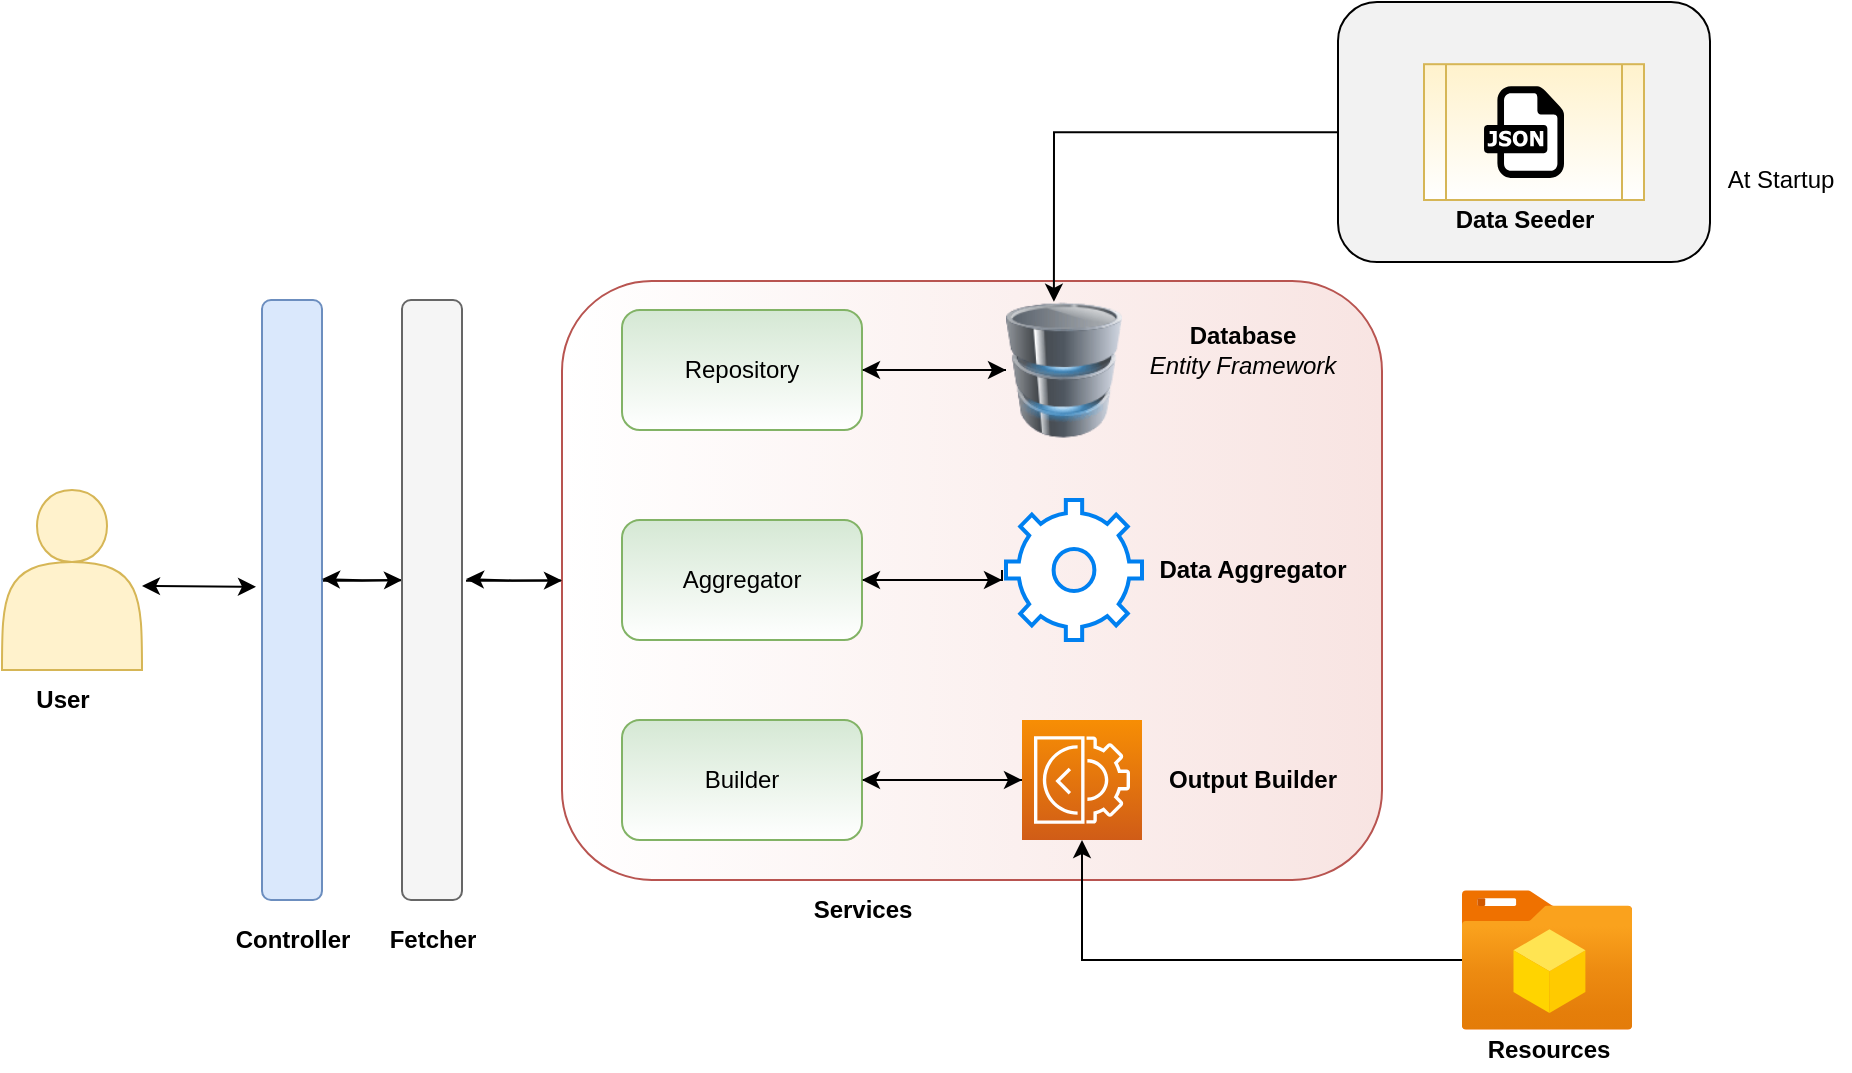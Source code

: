<mxfile version="17.2.4" type="device"><diagram id="fezrlz0qLjj85eXfBrFT" name="Page-1"><mxGraphModel dx="946" dy="549" grid="1" gridSize="10" guides="1" tooltips="1" connect="1" arrows="1" fold="1" page="1" pageScale="1" pageWidth="690" pageHeight="980" math="0" shadow="0"><root><mxCell id="0"/><mxCell id="1" parent="0"/><mxCell id="mIjA63QOjzLiXyLM2EvX-54" style="edgeStyle=orthogonalEdgeStyle;rounded=0;orthogonalLoop=1;jettySize=auto;html=1;entryX=1.067;entryY=0.465;entryDx=0;entryDy=0;entryPerimeter=0;" edge="1" parent="1" source="mIjA63QOjzLiXyLM2EvX-44" target="mIjA63QOjzLiXyLM2EvX-7"><mxGeometry relative="1" as="geometry"/></mxCell><mxCell id="mIjA63QOjzLiXyLM2EvX-44" value="" style="rounded=1;whiteSpace=wrap;html=1;fillColor=#F8E4E2;strokeColor=#b85450;gradientDirection=west;gradientColor=#ffffff;" vertex="1" parent="1"><mxGeometry x="320" y="150.53" width="410" height="299.47" as="geometry"/></mxCell><mxCell id="mIjA63QOjzLiXyLM2EvX-30" style="edgeStyle=orthogonalEdgeStyle;rounded=0;orthogonalLoop=1;jettySize=auto;html=1;entryX=0.413;entryY=0.013;entryDx=0;entryDy=0;entryPerimeter=0;" edge="1" parent="1" source="mIjA63QOjzLiXyLM2EvX-28" target="mIjA63QOjzLiXyLM2EvX-17"><mxGeometry relative="1" as="geometry"/></mxCell><mxCell id="mIjA63QOjzLiXyLM2EvX-28" value="" style="rounded=1;whiteSpace=wrap;html=1;fillColor=#F2F2F2;strokeColor=#000000;" vertex="1" parent="1"><mxGeometry x="708" y="11.05" width="186" height="130" as="geometry"/></mxCell><mxCell id="mIjA63QOjzLiXyLM2EvX-24" value="" style="shape=process;whiteSpace=wrap;html=1;backgroundOutline=1;fillColor=#fff2cc;strokeColor=#d6b656;gradientColor=#ffffff;" vertex="1" parent="1"><mxGeometry x="751" y="42.1" width="110" height="67.9" as="geometry"/></mxCell><mxCell id="mIjA63QOjzLiXyLM2EvX-5" value="" style="shape=actor;whiteSpace=wrap;html=1;fillColor=#fff2cc;strokeColor=#d6b656;" vertex="1" parent="1"><mxGeometry x="40" y="255" width="70" height="90" as="geometry"/></mxCell><mxCell id="mIjA63QOjzLiXyLM2EvX-51" style="edgeStyle=orthogonalEdgeStyle;rounded=0;orthogonalLoop=1;jettySize=auto;html=1;exitX=0.967;exitY=0.468;exitDx=0;exitDy=0;exitPerimeter=0;" edge="1" parent="1" source="mIjA63QOjzLiXyLM2EvX-6"><mxGeometry relative="1" as="geometry"><mxPoint x="240" y="300" as="targetPoint"/></mxGeometry></mxCell><mxCell id="mIjA63QOjzLiXyLM2EvX-6" value="" style="rounded=1;whiteSpace=wrap;html=1;fillColor=#dae8fc;strokeColor=#6c8ebf;" vertex="1" parent="1"><mxGeometry x="170" y="160" width="30" height="300" as="geometry"/></mxCell><mxCell id="mIjA63QOjzLiXyLM2EvX-52" style="edgeStyle=orthogonalEdgeStyle;rounded=0;orthogonalLoop=1;jettySize=auto;html=1;entryX=0;entryY=0.5;entryDx=0;entryDy=0;exitX=1.067;exitY=0.468;exitDx=0;exitDy=0;exitPerimeter=0;" edge="1" parent="1" source="mIjA63QOjzLiXyLM2EvX-7" target="mIjA63QOjzLiXyLM2EvX-44"><mxGeometry relative="1" as="geometry"/></mxCell><mxCell id="mIjA63QOjzLiXyLM2EvX-55" style="edgeStyle=orthogonalEdgeStyle;rounded=0;orthogonalLoop=1;jettySize=auto;html=1;entryX=1;entryY=0.465;entryDx=0;entryDy=0;exitX=0;exitY=0.467;exitDx=0;exitDy=0;exitPerimeter=0;entryPerimeter=0;" edge="1" parent="1" source="mIjA63QOjzLiXyLM2EvX-7" target="mIjA63QOjzLiXyLM2EvX-6"><mxGeometry relative="1" as="geometry"/></mxCell><mxCell id="mIjA63QOjzLiXyLM2EvX-7" value="" style="rounded=1;whiteSpace=wrap;html=1;fillColor=#f5f5f5;strokeColor=#666666;fontColor=#333333;" vertex="1" parent="1"><mxGeometry x="240" y="160" width="30" height="300" as="geometry"/></mxCell><mxCell id="mIjA63QOjzLiXyLM2EvX-36" style="edgeStyle=orthogonalEdgeStyle;rounded=0;orthogonalLoop=1;jettySize=auto;html=1;entryX=0;entryY=0.5;entryDx=0;entryDy=0;" edge="1" parent="1" source="mIjA63QOjzLiXyLM2EvX-8" target="mIjA63QOjzLiXyLM2EvX-17"><mxGeometry relative="1" as="geometry"/></mxCell><mxCell id="mIjA63QOjzLiXyLM2EvX-8" value="Repository" style="rounded=1;whiteSpace=wrap;html=1;fillColor=#d5e8d4;strokeColor=#82b366;gradientColor=#ffffff;" vertex="1" parent="1"><mxGeometry x="350" y="165" width="120" height="60" as="geometry"/></mxCell><mxCell id="mIjA63QOjzLiXyLM2EvX-38" style="edgeStyle=orthogonalEdgeStyle;rounded=0;orthogonalLoop=1;jettySize=auto;html=1;" edge="1" parent="1" source="mIjA63QOjzLiXyLM2EvX-9"><mxGeometry relative="1" as="geometry"><mxPoint x="540" y="300" as="targetPoint"/></mxGeometry></mxCell><mxCell id="mIjA63QOjzLiXyLM2EvX-9" value="Aggregator" style="rounded=1;whiteSpace=wrap;html=1;fillColor=#d5e8d4;strokeColor=#82b366;gradientColor=#ffffff;" vertex="1" parent="1"><mxGeometry x="350" y="270" width="120" height="60" as="geometry"/></mxCell><mxCell id="mIjA63QOjzLiXyLM2EvX-41" style="edgeStyle=orthogonalEdgeStyle;rounded=0;orthogonalLoop=1;jettySize=auto;html=1;entryX=0;entryY=0.5;entryDx=0;entryDy=0;entryPerimeter=0;" edge="1" parent="1" source="mIjA63QOjzLiXyLM2EvX-10" target="mIjA63QOjzLiXyLM2EvX-14"><mxGeometry relative="1" as="geometry"/></mxCell><mxCell id="mIjA63QOjzLiXyLM2EvX-10" value="Builder" style="rounded=1;whiteSpace=wrap;html=1;fillColor=#d5e8d4;strokeColor=#82b366;gradientColor=#ffffff;" vertex="1" parent="1"><mxGeometry x="350" y="370" width="120" height="60" as="geometry"/></mxCell><mxCell id="mIjA63QOjzLiXyLM2EvX-42" style="edgeStyle=orthogonalEdgeStyle;rounded=0;orthogonalLoop=1;jettySize=auto;html=1;entryX=1;entryY=0.5;entryDx=0;entryDy=0;" edge="1" parent="1" source="mIjA63QOjzLiXyLM2EvX-14" target="mIjA63QOjzLiXyLM2EvX-10"><mxGeometry relative="1" as="geometry"/></mxCell><mxCell id="mIjA63QOjzLiXyLM2EvX-14" value="" style="sketch=0;points=[[0,0,0],[0.25,0,0],[0.5,0,0],[0.75,0,0],[1,0,0],[0,1,0],[0.25,1,0],[0.5,1,0],[0.75,1,0],[1,1,0],[0,0.25,0],[0,0.5,0],[0,0.75,0],[1,0.25,0],[1,0.5,0],[1,0.75,0]];outlineConnect=0;fontColor=#232F3E;gradientColor=#F78E04;gradientDirection=north;fillColor=#D05C17;strokeColor=#ffffff;dashed=0;verticalLabelPosition=bottom;verticalAlign=top;align=center;html=1;fontSize=12;fontStyle=0;aspect=fixed;shape=mxgraph.aws4.resourceIcon;resIcon=mxgraph.aws4.ec2_image_builder;" vertex="1" parent="1"><mxGeometry x="550" y="370" width="60" height="60" as="geometry"/></mxCell><mxCell id="mIjA63QOjzLiXyLM2EvX-40" style="edgeStyle=orthogonalEdgeStyle;rounded=0;orthogonalLoop=1;jettySize=auto;html=1;" edge="1" parent="1" target="mIjA63QOjzLiXyLM2EvX-9"><mxGeometry relative="1" as="geometry"><mxPoint x="540" y="295" as="sourcePoint"/><Array as="points"><mxPoint x="540" y="300"/></Array></mxGeometry></mxCell><mxCell id="mIjA63QOjzLiXyLM2EvX-16" value="" style="html=1;verticalLabelPosition=bottom;align=center;labelBackgroundColor=#ffffff;verticalAlign=top;strokeWidth=2;strokeColor=#0080F0;shadow=0;dashed=0;shape=mxgraph.ios7.icons.settings;" vertex="1" parent="1"><mxGeometry x="542" y="260" width="68" height="70" as="geometry"/></mxCell><mxCell id="mIjA63QOjzLiXyLM2EvX-37" style="edgeStyle=orthogonalEdgeStyle;rounded=0;orthogonalLoop=1;jettySize=auto;html=1;entryX=1;entryY=0.5;entryDx=0;entryDy=0;" edge="1" parent="1" source="mIjA63QOjzLiXyLM2EvX-17" target="mIjA63QOjzLiXyLM2EvX-8"><mxGeometry relative="1" as="geometry"/></mxCell><mxCell id="mIjA63QOjzLiXyLM2EvX-17" value="" style="image;html=1;image=img/lib/clip_art/computers/Database_128x128.png" vertex="1" parent="1"><mxGeometry x="542" y="160" width="58" height="70" as="geometry"/></mxCell><mxCell id="mIjA63QOjzLiXyLM2EvX-35" style="edgeStyle=orthogonalEdgeStyle;rounded=0;orthogonalLoop=1;jettySize=auto;html=1;entryX=0.5;entryY=1;entryDx=0;entryDy=0;entryPerimeter=0;" edge="1" parent="1" source="mIjA63QOjzLiXyLM2EvX-18" target="mIjA63QOjzLiXyLM2EvX-14"><mxGeometry relative="1" as="geometry"/></mxCell><mxCell id="mIjA63QOjzLiXyLM2EvX-18" value="" style="aspect=fixed;html=1;points=[];align=center;image;fontSize=12;image=img/lib/azure2/general/Resource_Explorer.svg;" vertex="1" parent="1"><mxGeometry x="770" y="455" width="85" height="70" as="geometry"/></mxCell><mxCell id="mIjA63QOjzLiXyLM2EvX-21" value="" style="dashed=0;outlineConnect=0;html=1;align=center;labelPosition=center;verticalLabelPosition=bottom;verticalAlign=top;shape=mxgraph.weblogos.json" vertex="1" parent="1"><mxGeometry x="781" y="53.15" width="40" height="45.8" as="geometry"/></mxCell><mxCell id="mIjA63QOjzLiXyLM2EvX-25" value="&lt;b&gt;Data Seeder&lt;/b&gt;" style="text;html=1;align=center;verticalAlign=middle;resizable=0;points=[];autosize=1;strokeColor=none;fillColor=none;" vertex="1" parent="1"><mxGeometry x="756" y="110" width="90" height="20" as="geometry"/></mxCell><mxCell id="mIjA63QOjzLiXyLM2EvX-29" value="At Startup" style="text;html=1;align=center;verticalAlign=middle;resizable=0;points=[];autosize=1;strokeColor=none;fillColor=none;" vertex="1" parent="1"><mxGeometry x="894" y="90" width="70" height="20" as="geometry"/></mxCell><mxCell id="mIjA63QOjzLiXyLM2EvX-31" value="&lt;b&gt;Database&lt;/b&gt;&lt;br&gt;&lt;i&gt;Entity Framework&lt;/i&gt;" style="text;html=1;align=center;verticalAlign=middle;resizable=0;points=[];autosize=1;strokeColor=none;fillColor=none;" vertex="1" parent="1"><mxGeometry x="605" y="170" width="110" height="30" as="geometry"/></mxCell><mxCell id="mIjA63QOjzLiXyLM2EvX-32" value="&lt;b&gt;Data Aggregator&lt;/b&gt;" style="text;html=1;align=center;verticalAlign=middle;resizable=0;points=[];autosize=1;strokeColor=none;fillColor=none;" vertex="1" parent="1"><mxGeometry x="610" y="285" width="110" height="20" as="geometry"/></mxCell><mxCell id="mIjA63QOjzLiXyLM2EvX-33" value="&lt;b&gt;Output Builder&lt;/b&gt;" style="text;html=1;align=center;verticalAlign=middle;resizable=0;points=[];autosize=1;strokeColor=none;fillColor=none;" vertex="1" parent="1"><mxGeometry x="615" y="390" width="100" height="20" as="geometry"/></mxCell><mxCell id="mIjA63QOjzLiXyLM2EvX-34" value="&lt;b&gt;Resources&lt;/b&gt;" style="text;html=1;align=center;verticalAlign=middle;resizable=0;points=[];autosize=1;strokeColor=none;fillColor=none;" vertex="1" parent="1"><mxGeometry x="772.5" y="525" width="80" height="20" as="geometry"/></mxCell><mxCell id="mIjA63QOjzLiXyLM2EvX-43" value="&lt;b&gt;Services&lt;/b&gt;" style="text;html=1;align=center;verticalAlign=middle;resizable=0;points=[];autosize=1;strokeColor=none;fillColor=none;" vertex="1" parent="1"><mxGeometry x="435" y="455" width="70" height="20" as="geometry"/></mxCell><mxCell id="mIjA63QOjzLiXyLM2EvX-47" value="" style="endArrow=classic;startArrow=classic;html=1;rounded=0;entryX=-0.1;entryY=0.478;entryDx=0;entryDy=0;entryPerimeter=0;" edge="1" parent="1" target="mIjA63QOjzLiXyLM2EvX-6"><mxGeometry width="50" height="50" relative="1" as="geometry"><mxPoint x="110" y="303" as="sourcePoint"/><mxPoint x="160" y="255" as="targetPoint"/></mxGeometry></mxCell><mxCell id="mIjA63QOjzLiXyLM2EvX-48" value="&lt;b&gt;User&lt;/b&gt;" style="text;html=1;align=center;verticalAlign=middle;resizable=0;points=[];autosize=1;strokeColor=none;fillColor=none;" vertex="1" parent="1"><mxGeometry x="50" y="350" width="40" height="20" as="geometry"/></mxCell><mxCell id="mIjA63QOjzLiXyLM2EvX-49" value="&lt;b&gt;Controller&lt;/b&gt;" style="text;html=1;align=center;verticalAlign=middle;resizable=0;points=[];autosize=1;strokeColor=none;fillColor=none;" vertex="1" parent="1"><mxGeometry x="150" y="470" width="70" height="20" as="geometry"/></mxCell><mxCell id="mIjA63QOjzLiXyLM2EvX-50" value="&lt;b&gt;Fetcher&lt;/b&gt;" style="text;html=1;align=center;verticalAlign=middle;resizable=0;points=[];autosize=1;strokeColor=none;fillColor=none;" vertex="1" parent="1"><mxGeometry x="225" y="470" width="60" height="20" as="geometry"/></mxCell></root></mxGraphModel></diagram></mxfile>